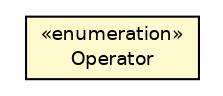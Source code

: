 #!/usr/local/bin/dot
#
# Class diagram 
# Generated by UMLGraph version R5_6-24-gf6e263 (http://www.umlgraph.org/)
#

digraph G {
	edge [fontname="Helvetica",fontsize=10,labelfontname="Helvetica",labelfontsize=10];
	node [fontname="Helvetica",fontsize=10,shape=plaintext];
	nodesep=0.25;
	ranksep=0.5;
	// com.rockhoppertech.music.midi.js.predicate.AbstractMIDINotePredicate.Operator
	c1727 [label=<<table title="com.rockhoppertech.music.midi.js.predicate.AbstractMIDINotePredicate.Operator" border="0" cellborder="1" cellspacing="0" cellpadding="2" port="p" bgcolor="lemonChiffon" href="./AbstractMIDINotePredicate.Operator.html">
		<tr><td><table border="0" cellspacing="0" cellpadding="1">
<tr><td align="center" balign="center"> &#171;enumeration&#187; </td></tr>
<tr><td align="center" balign="center"> Operator </td></tr>
		</table></td></tr>
		</table>>, URL="./AbstractMIDINotePredicate.Operator.html", fontname="Helvetica", fontcolor="black", fontsize=9.0];
}

